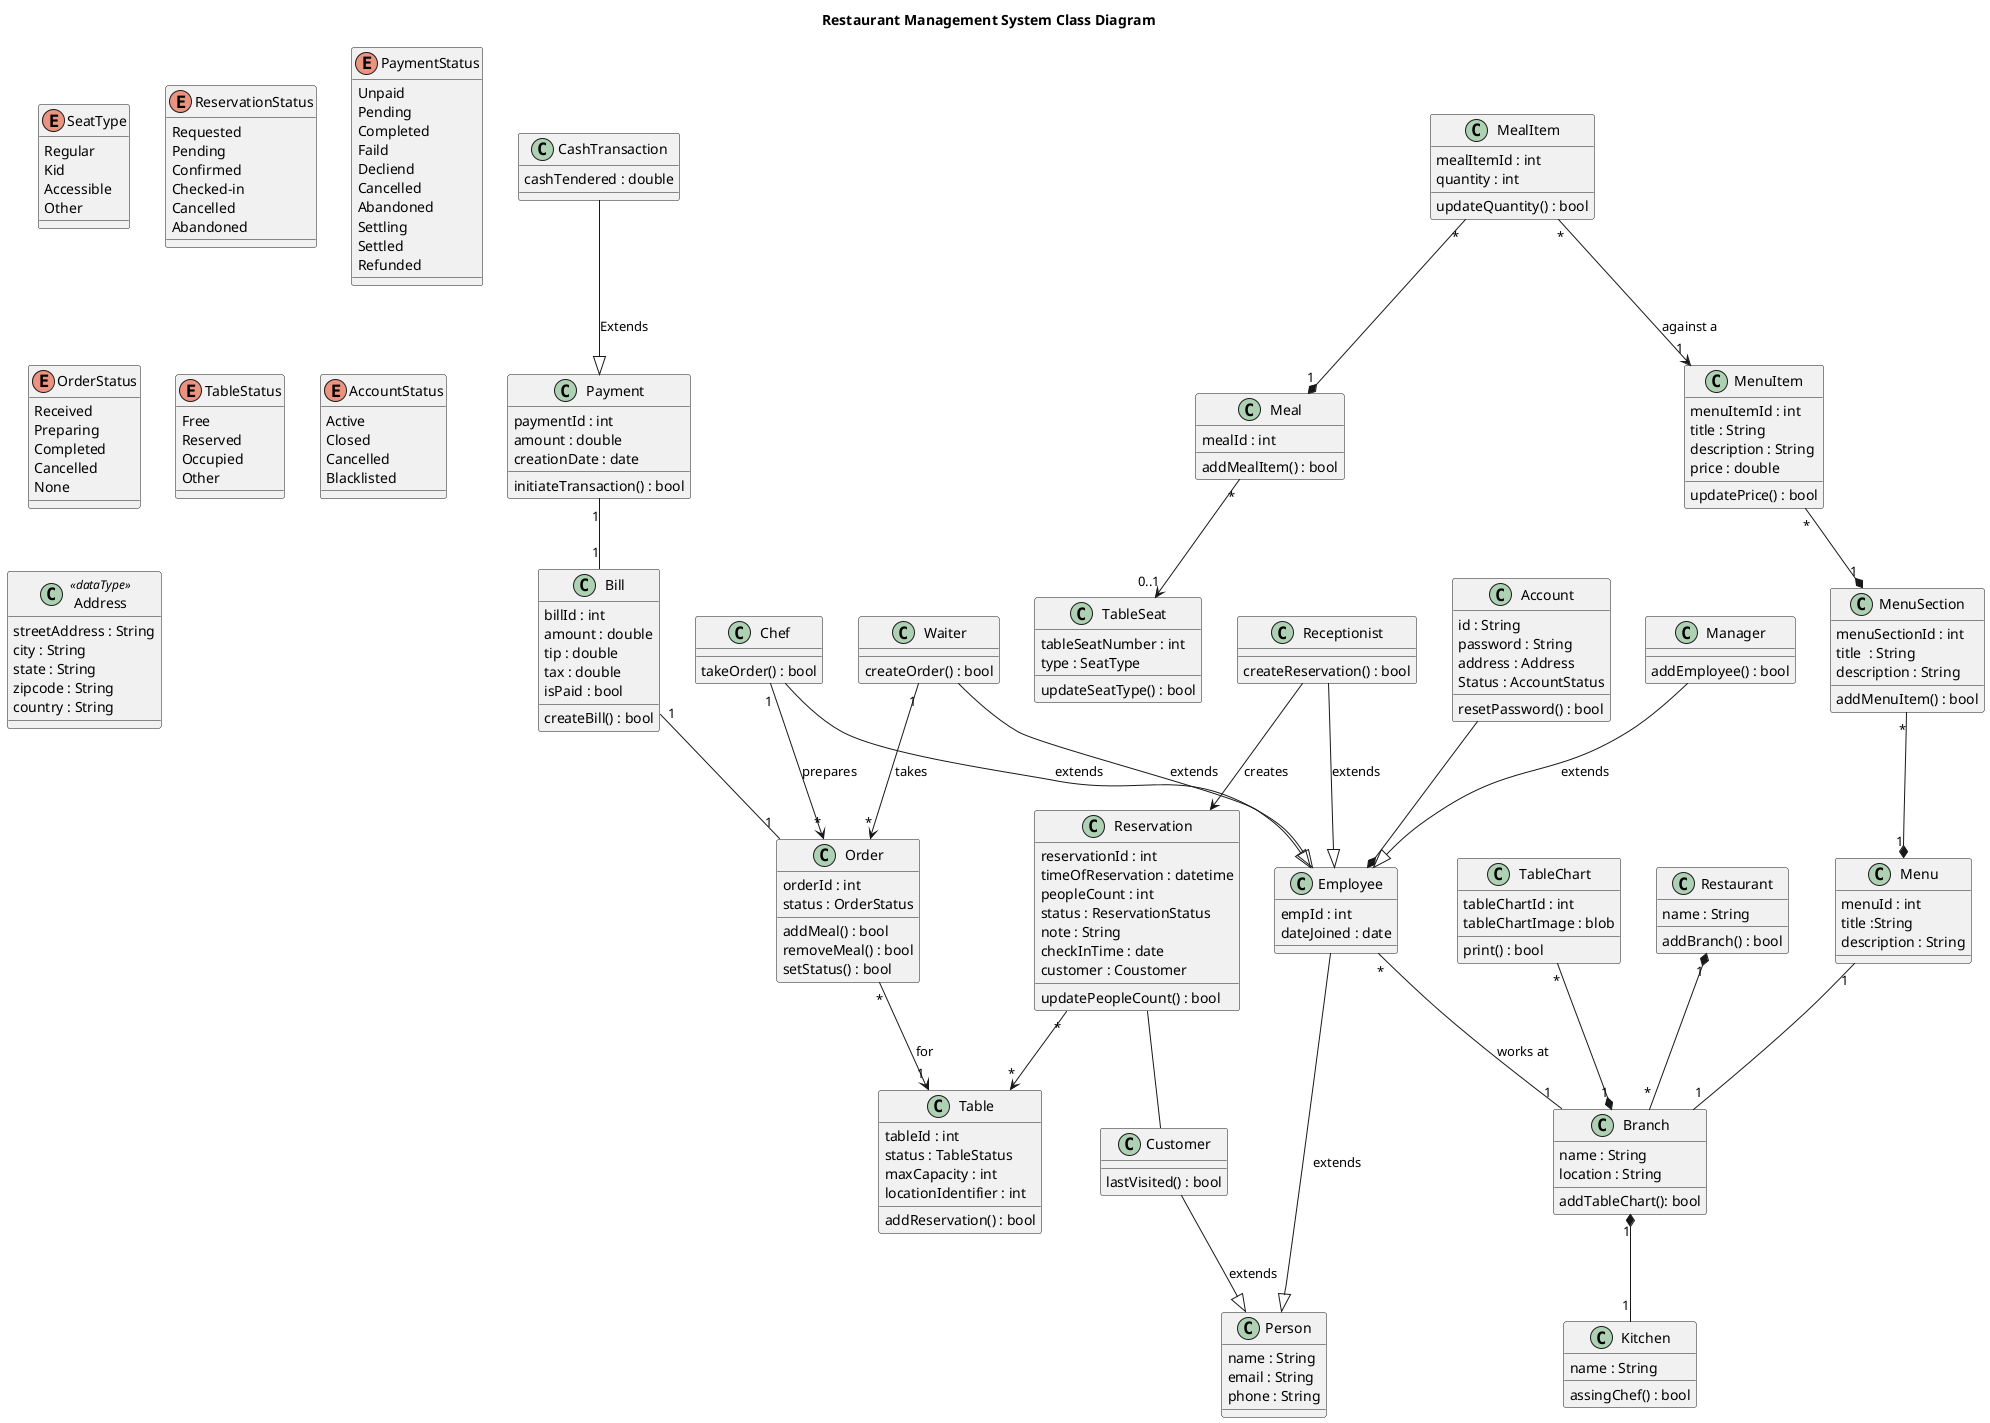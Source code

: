 @startuml

title "Restaurant Management System Class Diagram"

enum SeatType {
    Regular
    Kid
    Accessible
    Other
} 
enum ReservationStatus {
    Requested
    Pending
    Confirmed
    Checked-in
    Cancelled
    Abandoned
}
enum PaymentStatus {
  Unpaid
  Pending
  Completed 
  Faild 
  Decliend
  Cancelled
  Abandoned
  Settling
  Settled
  Refunded
}
enum OrderStatus {
    Received
    Preparing
    Completed
    Cancelled
    None
}
enum TableStatus {
    Free
    Reserved
    Occupied
    Other
}
enum AccountStatus {
    Active
    Closed
    Cancelled
    Blacklisted
}
class Address <<dataType>>{
    streetAddress : String
    city : String
    state : String
    zipcode : String
    country : String
}
class Restaurant{
    name : String
    addBranch() : bool
}
class Branch{
    name : String
    location : String
    addTableChart(): bool
}
class Kitchen{
    name : String
    assingChef() : bool
}
class Employee{
    empId : int
    dateJoined : date
}
class Person{
    name : String
    email : String
    phone : String
}
class Account {
    id : String
    password : String
    address : Address
    Status : AccountStatus
    resetPassword() : bool 
}
class Chef{
    takeOrder() : bool
}
class Waiter {
    createOrder() : bool
}
class Receptionist{
    createReservation() : bool
}
class Manager{
    addEmployee() : bool
}
class Customer{
    lastVisited() : bool
}
class TableChart{
    tableChartId : int 
    tableChartImage : blob
    print() : bool
}
class Bill{
    billId : int
    amount : double
    tip : double
    tax : double
    isPaid : bool
    createBill() : bool
}
class Order{
    orderId : int
    status : OrderStatus
    addMeal() : bool
    removeMeal() : bool
    setStatus() : bool
}
class Table{
    tableId : int
    status : TableStatus
    maxCapacity : int
    locationIdentifier : int
    addReservation() : bool
}
class Reservation{
    reservationId : int
    timeOfReservation : datetime
    peopleCount : int
    status : ReservationStatus
    note : String
    checkInTime : date
    customer : Coustomer
    updatePeopleCount() : bool
}
class Payment {
    paymentId : int
    amount : double
    creationDate : date
    initiateTransaction() : bool
}
class CashTransaction { 
    cashTendered : double
}
class Meal {
    mealId : int
    addMealItem() : bool
}
class TableSeat{
    tableSeatNumber : int 
    type : SeatType
    updateSeatType() : bool
} 
class MealItem{
    mealItemId : int
    quantity : int
    updateQuantity() : bool
}
class MenuItem{
    menuItemId : int
    title : String
    description : String
    price : double
    updatePrice() : bool
}
class Menu {
    menuId : int
    title :String
    description : String
}
class MenuSection {
    menuSectionId : int
    title  : String
    description : String
    addMenuItem() : bool
}

Restaurant "1" *-- "*" Branch
Branch "1" *-- "1" Kitchen
TableChart "*" --* "1" Branch
Employee "*" -- "1" Branch : works at
Employee --|> Person : extends
Account --* Employee 
Chef --|> Employee : extends
Waiter --|> Employee : extends
Receptionist --|> Employee : extends
Manager --|> Employee : extends
Chef "1" --> "*" Order : prepares
Waiter "1" --> "*" Order : takes
Receptionist --> Reservation : creates 
Reservation -- Customer
Customer --|> Person : extends
Bill "1" -- "1" Order
Order "*" --> "1" Table : for
Reservation "*" --> "*" Table
Payment "1" -- "1" Bill
CashTransaction --|> Payment : Extends
Menu "1" -- "1" Branch
MenuSection "*" --* "1" Menu
MenuItem "*" --* "1" MenuSection
Meal "*" --> "0..1" TableSeat
MealItem "*" --* "1" Meal
MealItem "*" --> "1" MenuItem : against a

 

@enduml   
